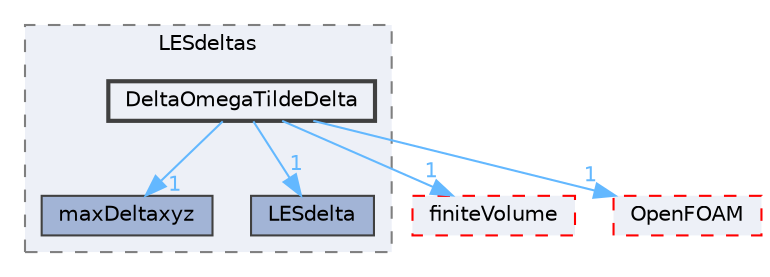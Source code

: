 digraph "src/TurbulenceModels/turbulenceModels/LES/LESdeltas/DeltaOmegaTildeDelta"
{
 // LATEX_PDF_SIZE
  bgcolor="transparent";
  edge [fontname=Helvetica,fontsize=10,labelfontname=Helvetica,labelfontsize=10];
  node [fontname=Helvetica,fontsize=10,shape=box,height=0.2,width=0.4];
  compound=true
  subgraph clusterdir_3e9d13ce922c8e5657605faa5b84c7a1 {
    graph [ bgcolor="#edf0f7", pencolor="grey50", label="LESdeltas", fontname=Helvetica,fontsize=10 style="filled,dashed", URL="dir_3e9d13ce922c8e5657605faa5b84c7a1.html",tooltip=""]
  dir_de3d5f832c477f845645e97f50857c48 [label="maxDeltaxyz", fillcolor="#a2b4d6", color="grey25", style="filled", URL="dir_de3d5f832c477f845645e97f50857c48.html",tooltip=""];
  dir_ee7b7e21773ec7c59c22147291714fd1 [label="LESdelta", fillcolor="#a2b4d6", color="grey25", style="filled", URL="dir_ee7b7e21773ec7c59c22147291714fd1.html",tooltip=""];
  dir_16c03f3854142031a15d2c08aa2bc8b5 [label="DeltaOmegaTildeDelta", fillcolor="#edf0f7", color="grey25", style="filled,bold", URL="dir_16c03f3854142031a15d2c08aa2bc8b5.html",tooltip=""];
  }
  dir_9bd15774b555cf7259a6fa18f99fe99b [label="finiteVolume", fillcolor="#edf0f7", color="red", style="filled,dashed", URL="dir_9bd15774b555cf7259a6fa18f99fe99b.html",tooltip=""];
  dir_c5473ff19b20e6ec4dfe5c310b3778a8 [label="OpenFOAM", fillcolor="#edf0f7", color="red", style="filled,dashed", URL="dir_c5473ff19b20e6ec4dfe5c310b3778a8.html",tooltip=""];
  dir_16c03f3854142031a15d2c08aa2bc8b5->dir_9bd15774b555cf7259a6fa18f99fe99b [headlabel="1", labeldistance=1.5 headhref="dir_000840_001387.html" href="dir_000840_001387.html" color="steelblue1" fontcolor="steelblue1"];
  dir_16c03f3854142031a15d2c08aa2bc8b5->dir_c5473ff19b20e6ec4dfe5c310b3778a8 [headlabel="1", labeldistance=1.5 headhref="dir_000840_002695.html" href="dir_000840_002695.html" color="steelblue1" fontcolor="steelblue1"];
  dir_16c03f3854142031a15d2c08aa2bc8b5->dir_de3d5f832c477f845645e97f50857c48 [headlabel="1", labeldistance=1.5 headhref="dir_000840_002337.html" href="dir_000840_002337.html" color="steelblue1" fontcolor="steelblue1"];
  dir_16c03f3854142031a15d2c08aa2bc8b5->dir_ee7b7e21773ec7c59c22147291714fd1 [headlabel="1", labeldistance=1.5 headhref="dir_000840_002140.html" href="dir_000840_002140.html" color="steelblue1" fontcolor="steelblue1"];
}
